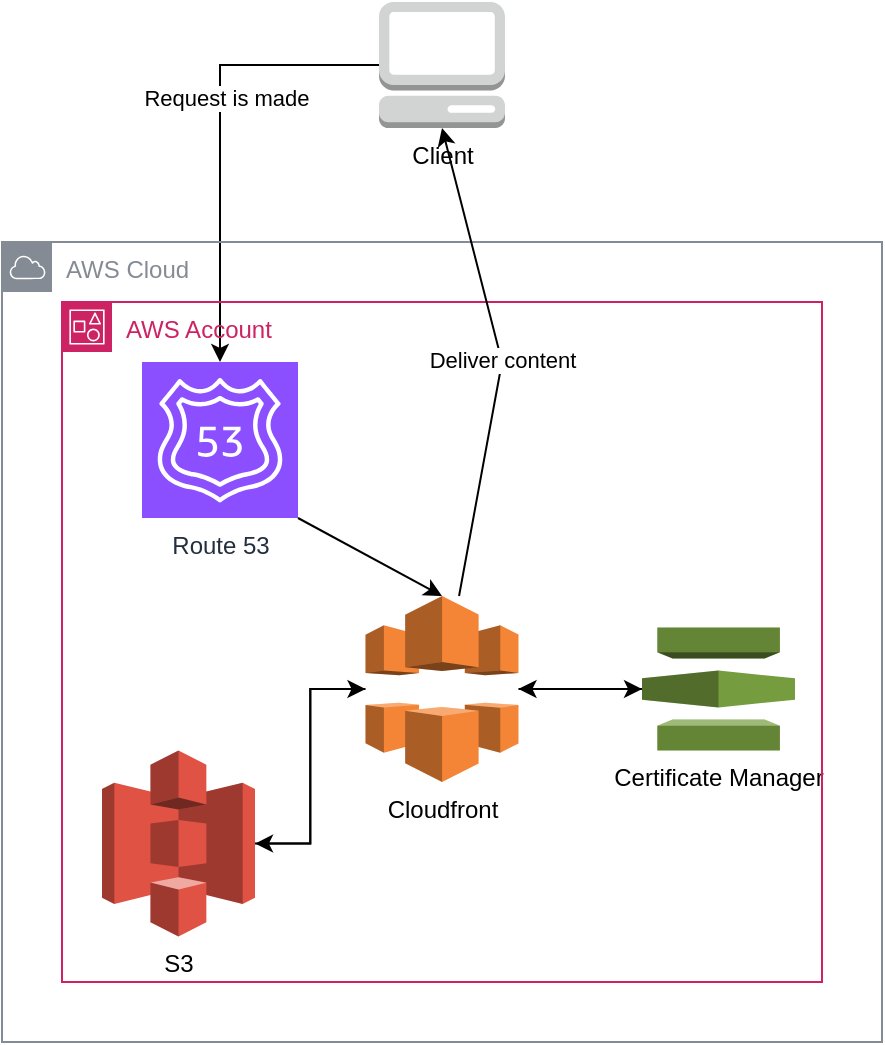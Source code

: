 <mxfile version="24.7.7">
  <diagram name="Page-1" id="wv6WKy2qLsSiGkUbxDFS">
    <mxGraphModel dx="794" dy="1121" grid="1" gridSize="10" guides="1" tooltips="1" connect="1" arrows="1" fold="1" page="1" pageScale="1" pageWidth="850" pageHeight="1100" math="0" shadow="0">
      <root>
        <mxCell id="0" />
        <mxCell id="1" parent="0" />
        <mxCell id="0ORxSIhM3xG3qj0N88_3-5" value="" style="edgeStyle=orthogonalEdgeStyle;rounded=0;orthogonalLoop=1;jettySize=auto;html=1;" edge="1" parent="1" source="0ORxSIhM3xG3qj0N88_3-1" target="0ORxSIhM3xG3qj0N88_3-3">
          <mxGeometry relative="1" as="geometry" />
        </mxCell>
        <mxCell id="0ORxSIhM3xG3qj0N88_3-18" value="Request is made" style="edgeLabel;html=1;align=center;verticalAlign=middle;resizable=0;points=[];" vertex="1" connectable="0" parent="0ORxSIhM3xG3qj0N88_3-5">
          <mxGeometry x="-0.158" y="3" relative="1" as="geometry">
            <mxPoint as="offset" />
          </mxGeometry>
        </mxCell>
        <mxCell id="0ORxSIhM3xG3qj0N88_3-1" value="Client" style="outlineConnect=0;dashed=0;verticalLabelPosition=bottom;verticalAlign=top;align=center;html=1;shape=mxgraph.aws3.management_console;fillColor=#D2D3D3;gradientColor=none;" vertex="1" parent="1">
          <mxGeometry x="428.5" y="160" width="63" height="63" as="geometry" />
        </mxCell>
        <mxCell id="0ORxSIhM3xG3qj0N88_3-2" value="AWS Cloud" style="sketch=0;outlineConnect=0;gradientColor=none;html=1;whiteSpace=wrap;fontSize=12;fontStyle=0;shape=mxgraph.aws4.group;grIcon=mxgraph.aws4.group_aws_cloud;strokeColor=#858B94;fillColor=none;verticalAlign=top;align=left;spacingLeft=30;fontColor=#858B94;dashed=0;" vertex="1" parent="1">
          <mxGeometry x="240" y="280" width="440" height="400" as="geometry" />
        </mxCell>
        <mxCell id="0ORxSIhM3xG3qj0N88_3-3" value="Route 53" style="sketch=0;points=[[0,0,0],[0.25,0,0],[0.5,0,0],[0.75,0,0],[1,0,0],[0,1,0],[0.25,1,0],[0.5,1,0],[0.75,1,0],[1,1,0],[0,0.25,0],[0,0.5,0],[0,0.75,0],[1,0.25,0],[1,0.5,0],[1,0.75,0]];outlineConnect=0;fontColor=#232F3E;fillColor=#8C4FFF;strokeColor=#ffffff;dashed=0;verticalLabelPosition=bottom;verticalAlign=top;align=center;html=1;fontSize=12;fontStyle=0;aspect=fixed;shape=mxgraph.aws4.resourceIcon;resIcon=mxgraph.aws4.route_53;" vertex="1" parent="1">
          <mxGeometry x="310" y="340" width="78" height="78" as="geometry" />
        </mxCell>
        <mxCell id="0ORxSIhM3xG3qj0N88_3-13" value="" style="edgeStyle=orthogonalEdgeStyle;rounded=0;orthogonalLoop=1;jettySize=auto;html=1;" edge="1" parent="1" source="0ORxSIhM3xG3qj0N88_3-6" target="0ORxSIhM3xG3qj0N88_3-8">
          <mxGeometry relative="1" as="geometry" />
        </mxCell>
        <mxCell id="0ORxSIhM3xG3qj0N88_3-16" value="" style="edgeStyle=orthogonalEdgeStyle;rounded=0;orthogonalLoop=1;jettySize=auto;html=1;" edge="1" parent="1" source="0ORxSIhM3xG3qj0N88_3-6" target="0ORxSIhM3xG3qj0N88_3-9">
          <mxGeometry relative="1" as="geometry" />
        </mxCell>
        <mxCell id="0ORxSIhM3xG3qj0N88_3-6" value="Cloudfront" style="outlineConnect=0;dashed=0;verticalLabelPosition=bottom;verticalAlign=top;align=center;html=1;shape=mxgraph.aws3.cloudfront;fillColor=#F58536;gradientColor=none;" vertex="1" parent="1">
          <mxGeometry x="421.75" y="457" width="76.5" height="93" as="geometry" />
        </mxCell>
        <mxCell id="0ORxSIhM3xG3qj0N88_3-15" value="" style="edgeStyle=orthogonalEdgeStyle;rounded=0;orthogonalLoop=1;jettySize=auto;html=1;" edge="1" parent="1" source="0ORxSIhM3xG3qj0N88_3-8" target="0ORxSIhM3xG3qj0N88_3-6">
          <mxGeometry relative="1" as="geometry" />
        </mxCell>
        <mxCell id="0ORxSIhM3xG3qj0N88_3-8" value="S3" style="outlineConnect=0;dashed=0;verticalLabelPosition=bottom;verticalAlign=top;align=center;html=1;shape=mxgraph.aws3.s3;fillColor=#E05243;gradientColor=none;" vertex="1" parent="1">
          <mxGeometry x="290" y="534.25" width="76.5" height="93" as="geometry" />
        </mxCell>
        <mxCell id="0ORxSIhM3xG3qj0N88_3-11" value="" style="edgeStyle=orthogonalEdgeStyle;rounded=0;orthogonalLoop=1;jettySize=auto;html=1;" edge="1" parent="1" source="0ORxSIhM3xG3qj0N88_3-9" target="0ORxSIhM3xG3qj0N88_3-6">
          <mxGeometry relative="1" as="geometry" />
        </mxCell>
        <mxCell id="0ORxSIhM3xG3qj0N88_3-9" value="Certificate Manager" style="outlineConnect=0;dashed=0;verticalLabelPosition=bottom;verticalAlign=top;align=center;html=1;shape=mxgraph.aws3.certificate_manager;fillColor=#759C3E;gradientColor=none;" vertex="1" parent="1">
          <mxGeometry x="560" y="472.75" width="76.5" height="61.5" as="geometry" />
        </mxCell>
        <mxCell id="0ORxSIhM3xG3qj0N88_3-14" value="AWS Account" style="points=[[0,0],[0.25,0],[0.5,0],[0.75,0],[1,0],[1,0.25],[1,0.5],[1,0.75],[1,1],[0.75,1],[0.5,1],[0.25,1],[0,1],[0,0.75],[0,0.5],[0,0.25]];outlineConnect=0;gradientColor=none;html=1;whiteSpace=wrap;fontSize=12;fontStyle=0;container=1;pointerEvents=0;collapsible=0;recursiveResize=0;shape=mxgraph.aws4.group;grIcon=mxgraph.aws4.group_account;strokeColor=#CD2264;fillColor=none;verticalAlign=top;align=left;spacingLeft=30;fontColor=#CD2264;dashed=0;" vertex="1" parent="1">
          <mxGeometry x="270" y="310" width="380" height="340" as="geometry" />
        </mxCell>
        <mxCell id="0ORxSIhM3xG3qj0N88_3-17" value="Deliver content" style="endArrow=classic;html=1;rounded=0;entryX=0.5;entryY=1;entryDx=0;entryDy=0;entryPerimeter=0;" edge="1" parent="1" source="0ORxSIhM3xG3qj0N88_3-6" target="0ORxSIhM3xG3qj0N88_3-1">
          <mxGeometry width="50" height="50" relative="1" as="geometry">
            <mxPoint x="498" y="450" as="sourcePoint" />
            <mxPoint x="430" y="550" as="targetPoint" />
            <Array as="points">
              <mxPoint x="490" y="340" />
            </Array>
          </mxGeometry>
        </mxCell>
        <mxCell id="0ORxSIhM3xG3qj0N88_3-22" value="" style="endArrow=classic;html=1;rounded=0;exitX=1;exitY=1;exitDx=0;exitDy=0;exitPerimeter=0;entryX=0.5;entryY=0;entryDx=0;entryDy=0;entryPerimeter=0;" edge="1" parent="1" source="0ORxSIhM3xG3qj0N88_3-3" target="0ORxSIhM3xG3qj0N88_3-6">
          <mxGeometry width="50" height="50" relative="1" as="geometry">
            <mxPoint x="380" y="600" as="sourcePoint" />
            <mxPoint x="430" y="550" as="targetPoint" />
          </mxGeometry>
        </mxCell>
      </root>
    </mxGraphModel>
  </diagram>
</mxfile>
